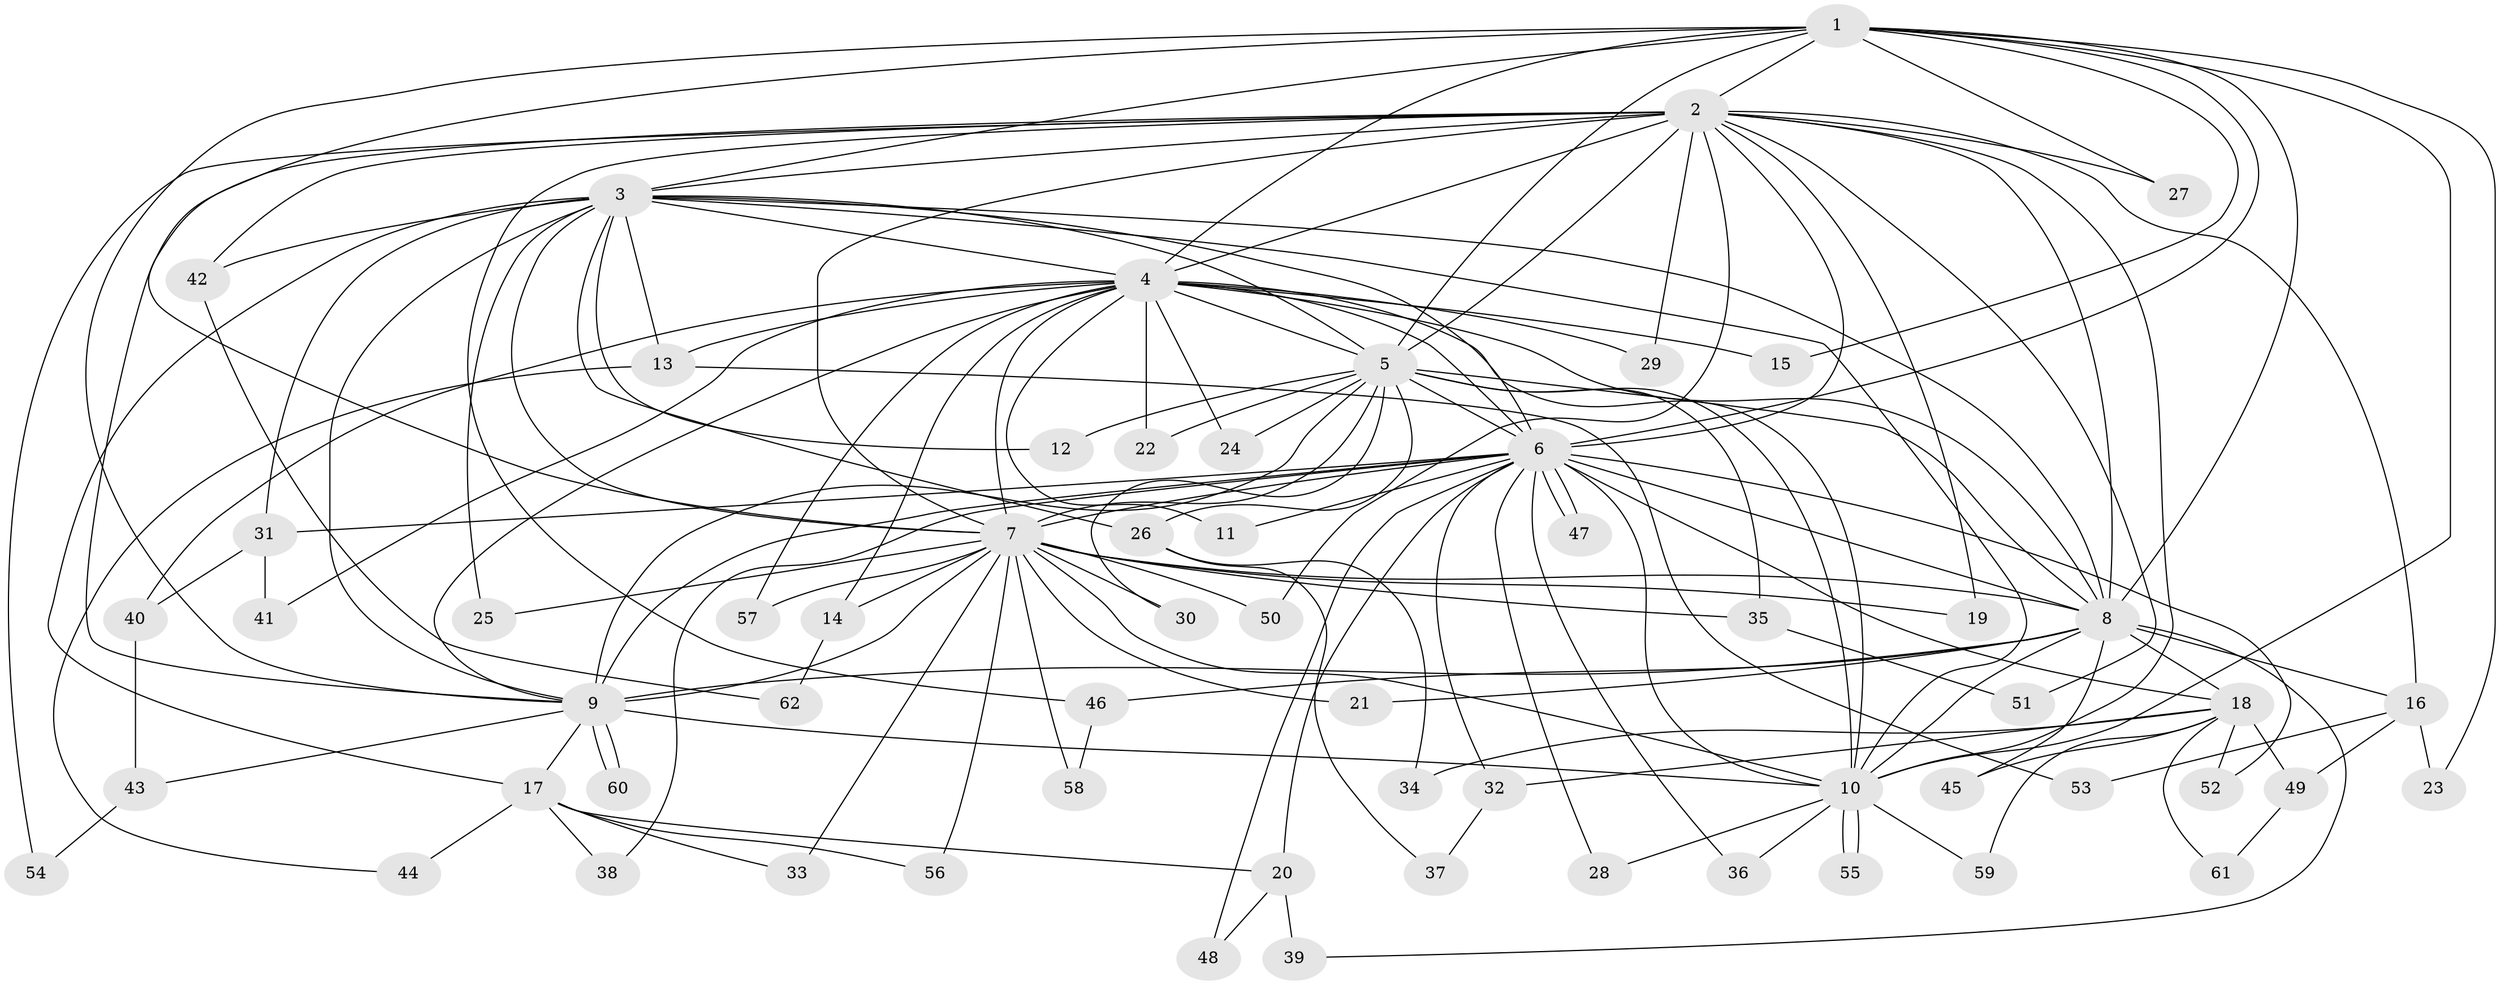 // Generated by graph-tools (version 1.1) at 2025/34/03/09/25 02:34:46]
// undirected, 62 vertices, 149 edges
graph export_dot {
graph [start="1"]
  node [color=gray90,style=filled];
  1;
  2;
  3;
  4;
  5;
  6;
  7;
  8;
  9;
  10;
  11;
  12;
  13;
  14;
  15;
  16;
  17;
  18;
  19;
  20;
  21;
  22;
  23;
  24;
  25;
  26;
  27;
  28;
  29;
  30;
  31;
  32;
  33;
  34;
  35;
  36;
  37;
  38;
  39;
  40;
  41;
  42;
  43;
  44;
  45;
  46;
  47;
  48;
  49;
  50;
  51;
  52;
  53;
  54;
  55;
  56;
  57;
  58;
  59;
  60;
  61;
  62;
  1 -- 2;
  1 -- 3;
  1 -- 4;
  1 -- 5;
  1 -- 6;
  1 -- 7;
  1 -- 8;
  1 -- 9;
  1 -- 10;
  1 -- 15;
  1 -- 23;
  1 -- 27;
  2 -- 3;
  2 -- 4;
  2 -- 5;
  2 -- 6;
  2 -- 7;
  2 -- 8;
  2 -- 9;
  2 -- 10;
  2 -- 16;
  2 -- 19;
  2 -- 27;
  2 -- 29;
  2 -- 42;
  2 -- 46;
  2 -- 50;
  2 -- 51;
  2 -- 54;
  3 -- 4;
  3 -- 5;
  3 -- 6;
  3 -- 7;
  3 -- 8;
  3 -- 9;
  3 -- 10;
  3 -- 12;
  3 -- 13;
  3 -- 17;
  3 -- 25;
  3 -- 26;
  3 -- 31;
  3 -- 42;
  4 -- 5;
  4 -- 6;
  4 -- 7;
  4 -- 8;
  4 -- 9;
  4 -- 10;
  4 -- 11;
  4 -- 13;
  4 -- 14;
  4 -- 15;
  4 -- 22;
  4 -- 24;
  4 -- 29;
  4 -- 40;
  4 -- 41;
  4 -- 57;
  5 -- 6;
  5 -- 7;
  5 -- 8;
  5 -- 9;
  5 -- 10;
  5 -- 12;
  5 -- 22;
  5 -- 24;
  5 -- 26;
  5 -- 30;
  5 -- 35;
  6 -- 7;
  6 -- 8;
  6 -- 9;
  6 -- 10;
  6 -- 11;
  6 -- 18;
  6 -- 20;
  6 -- 28;
  6 -- 31;
  6 -- 32;
  6 -- 36;
  6 -- 38;
  6 -- 47;
  6 -- 47;
  6 -- 48;
  6 -- 52;
  7 -- 8;
  7 -- 9;
  7 -- 10;
  7 -- 14;
  7 -- 19;
  7 -- 21;
  7 -- 25;
  7 -- 30;
  7 -- 33;
  7 -- 35;
  7 -- 50;
  7 -- 56;
  7 -- 57;
  7 -- 58;
  8 -- 9;
  8 -- 10;
  8 -- 16;
  8 -- 18;
  8 -- 21;
  8 -- 39;
  8 -- 45;
  8 -- 46;
  9 -- 10;
  9 -- 17;
  9 -- 43;
  9 -- 60;
  9 -- 60;
  10 -- 28;
  10 -- 36;
  10 -- 55;
  10 -- 55;
  10 -- 59;
  13 -- 44;
  13 -- 53;
  14 -- 62;
  16 -- 23;
  16 -- 49;
  16 -- 53;
  17 -- 20;
  17 -- 33;
  17 -- 38;
  17 -- 44;
  17 -- 56;
  18 -- 32;
  18 -- 34;
  18 -- 45;
  18 -- 49;
  18 -- 52;
  18 -- 59;
  18 -- 61;
  20 -- 39;
  20 -- 48;
  26 -- 34;
  26 -- 37;
  31 -- 40;
  31 -- 41;
  32 -- 37;
  35 -- 51;
  40 -- 43;
  42 -- 62;
  43 -- 54;
  46 -- 58;
  49 -- 61;
}
